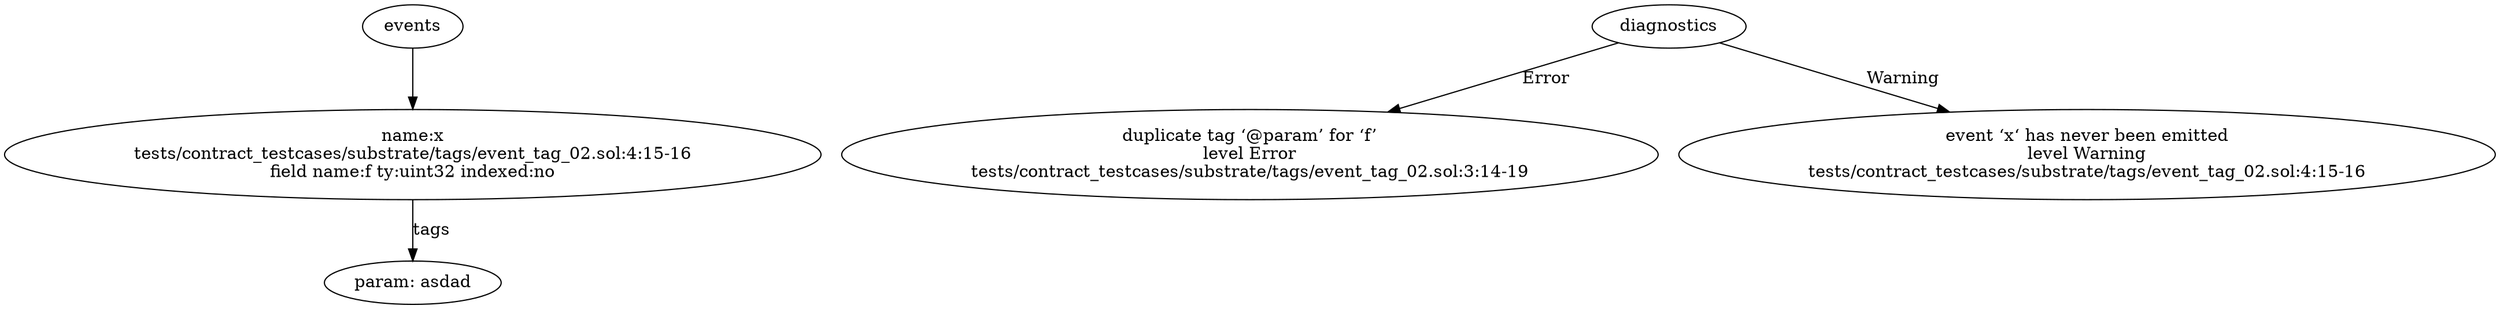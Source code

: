 strict digraph "tests/contract_testcases/substrate/tags/event_tag_02.sol" {
	x [label="name:x\ntests/contract_testcases/substrate/tags/event_tag_02.sol:4:15-16\nfield name:f ty:uint32 indexed:no"]
	tags [label="param: asdad"]
	diagnostic [label="duplicate tag ‘@param’ for ‘f’\nlevel Error\ntests/contract_testcases/substrate/tags/event_tag_02.sol:3:14-19"]
	diagnostic_7 [label="event ‘x‘ has never been emitted\nlevel Warning\ntests/contract_testcases/substrate/tags/event_tag_02.sol:4:15-16"]
	events -> x
	x -> tags [label="tags"]
	diagnostics -> diagnostic [label="Error"]
	diagnostics -> diagnostic_7 [label="Warning"]
}
